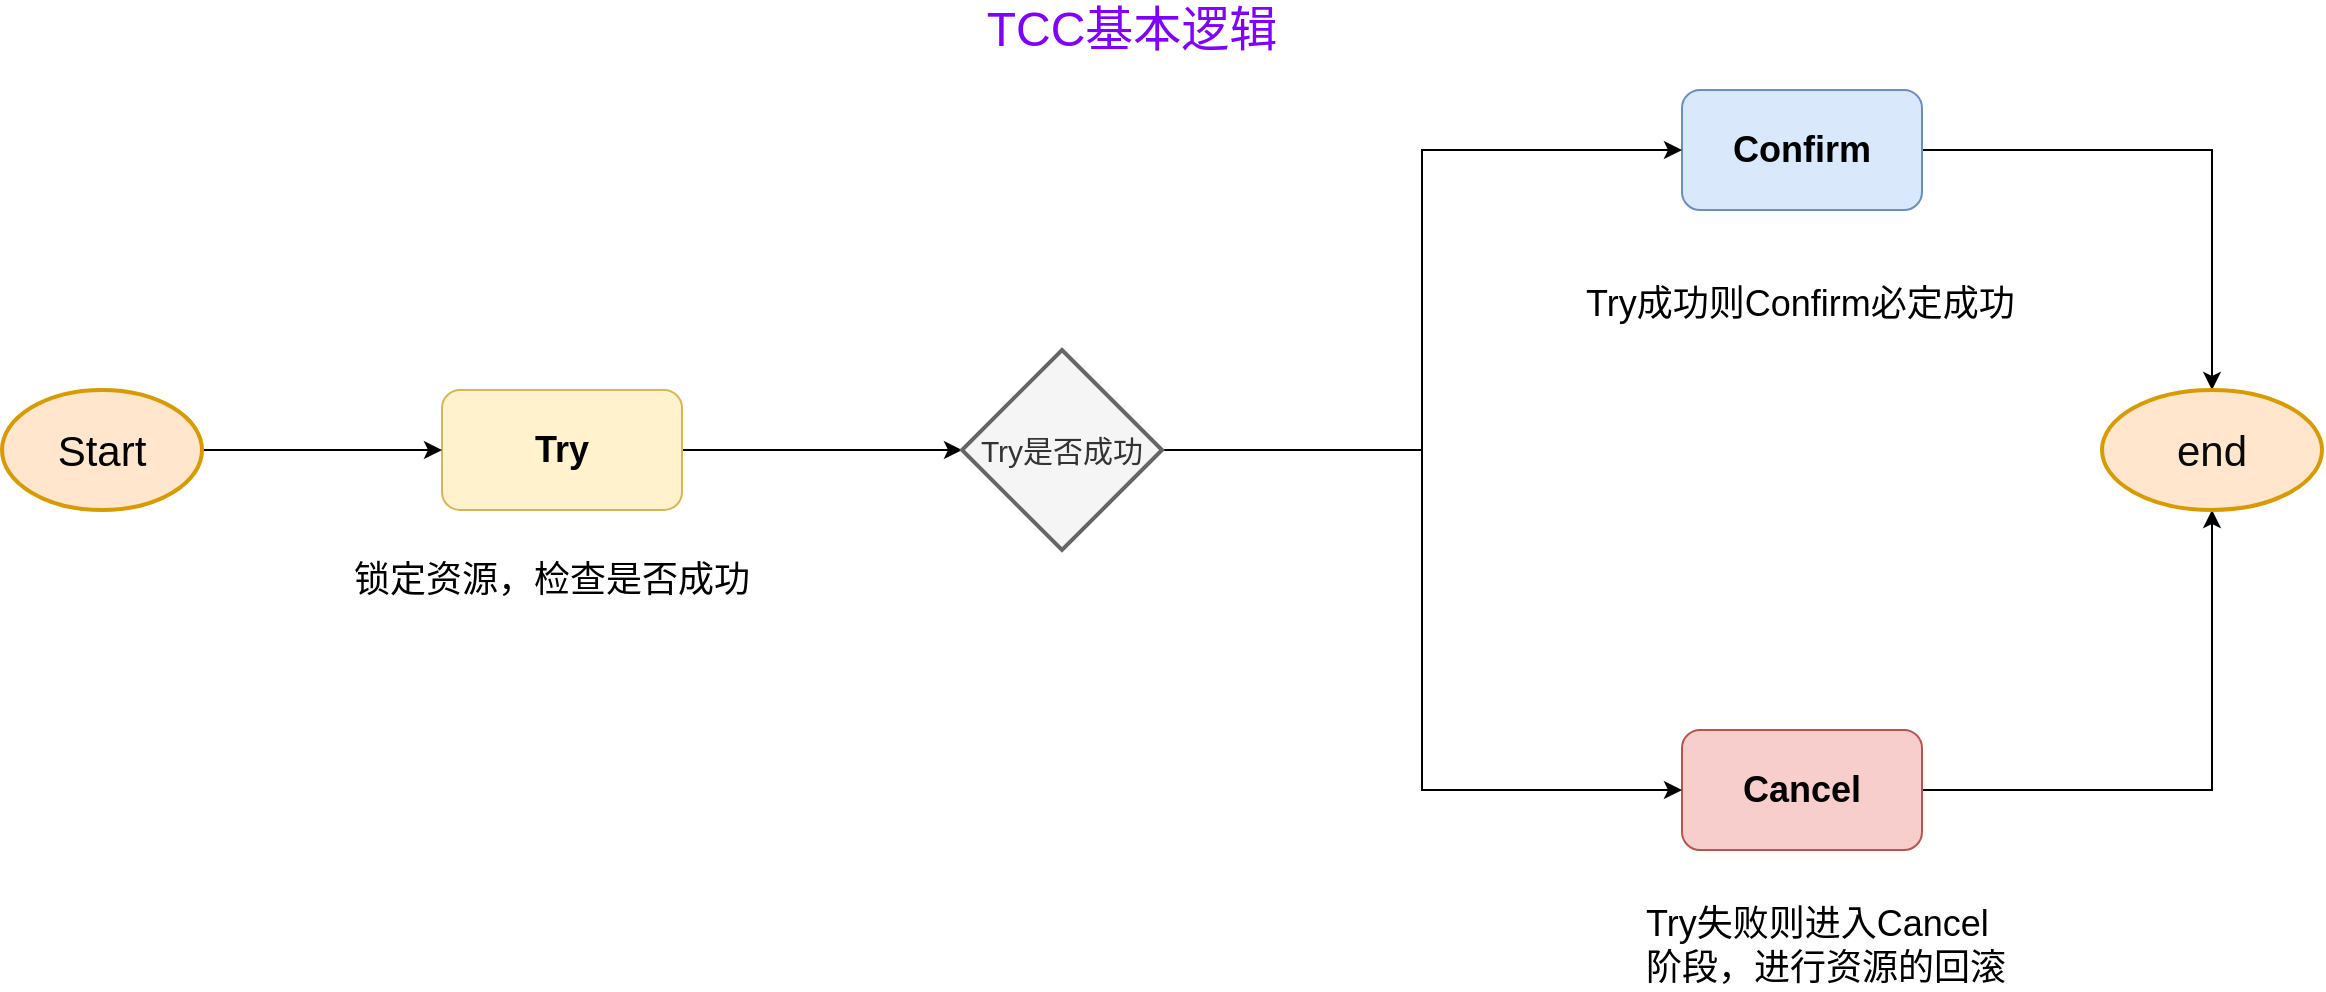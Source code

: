 <mxfile version="14.5.6" type="github">
  <diagram id="Xjajh6PyF_--wuyvjVOl" name="Page-1">
    <mxGraphModel dx="2066" dy="1073" grid="1" gridSize="10" guides="1" tooltips="1" connect="1" arrows="1" fold="1" page="1" pageScale="3" pageWidth="827" pageHeight="1169" math="0" shadow="0">
      <root>
        <mxCell id="0" />
        <mxCell id="1" parent="0" />
        <mxCell id="WqFntXkbbm4SxVUoHO8X-21" style="edgeStyle=orthogonalEdgeStyle;rounded=0;orthogonalLoop=1;jettySize=auto;html=1;exitX=1;exitY=0.5;exitDx=0;exitDy=0;entryX=0;entryY=0.5;entryDx=0;entryDy=0;entryPerimeter=0;fontSize=15;fontColor=#7F00FF;" edge="1" parent="1" source="WqFntXkbbm4SxVUoHO8X-1" target="WqFntXkbbm4SxVUoHO8X-15">
          <mxGeometry relative="1" as="geometry" />
        </mxCell>
        <mxCell id="WqFntXkbbm4SxVUoHO8X-1" value="Try" style="rounded=1;whiteSpace=wrap;html=1;fontSize=18;fontStyle=1;fillColor=#fff2cc;strokeColor=#d6b656;" vertex="1" parent="1">
          <mxGeometry x="680" y="300" width="120" height="60" as="geometry" />
        </mxCell>
        <mxCell id="WqFntXkbbm4SxVUoHO8X-14" style="edgeStyle=orthogonalEdgeStyle;rounded=0;orthogonalLoop=1;jettySize=auto;html=1;entryX=0.5;entryY=1;entryDx=0;entryDy=0;entryPerimeter=0;fontSize=21;fontColor=#7F00FF;" edge="1" parent="1" source="WqFntXkbbm4SxVUoHO8X-2" target="WqFntXkbbm4SxVUoHO8X-12">
          <mxGeometry relative="1" as="geometry" />
        </mxCell>
        <mxCell id="WqFntXkbbm4SxVUoHO8X-2" value="Cancel" style="rounded=1;whiteSpace=wrap;html=1;fontSize=18;fontStyle=1;fillColor=#f8cecc;strokeColor=#b85450;" vertex="1" parent="1">
          <mxGeometry x="1300" y="470" width="120" height="60" as="geometry" />
        </mxCell>
        <mxCell id="WqFntXkbbm4SxVUoHO8X-13" style="edgeStyle=orthogonalEdgeStyle;rounded=0;orthogonalLoop=1;jettySize=auto;html=1;entryX=0.5;entryY=0;entryDx=0;entryDy=0;entryPerimeter=0;fontSize=21;fontColor=#7F00FF;" edge="1" parent="1" source="WqFntXkbbm4SxVUoHO8X-3" target="WqFntXkbbm4SxVUoHO8X-12">
          <mxGeometry relative="1" as="geometry" />
        </mxCell>
        <mxCell id="WqFntXkbbm4SxVUoHO8X-3" value="Confirm" style="rounded=1;whiteSpace=wrap;html=1;fontSize=18;fontStyle=1;fillColor=#dae8fc;strokeColor=#6c8ebf;" vertex="1" parent="1">
          <mxGeometry x="1300" y="150" width="120" height="60" as="geometry" />
        </mxCell>
        <mxCell id="WqFntXkbbm4SxVUoHO8X-7" value="&lt;span style=&quot;background-color: rgb(255 , 255 , 255)&quot;&gt;锁定资源，检查是否成功&lt;/span&gt;" style="text;html=1;strokeColor=none;fillColor=none;align=center;verticalAlign=middle;whiteSpace=wrap;rounded=0;fontSize=18;" vertex="1" parent="1">
          <mxGeometry x="570" y="380" width="330" height="30" as="geometry" />
        </mxCell>
        <mxCell id="WqFntXkbbm4SxVUoHO8X-8" value="TCC基本逻辑" style="text;html=1;strokeColor=none;fillColor=none;align=center;verticalAlign=middle;whiteSpace=wrap;rounded=0;fontSize=24;fontColor=#7F00FF;" vertex="1" parent="1">
          <mxGeometry x="940" y="110" width="170" height="20" as="geometry" />
        </mxCell>
        <mxCell id="WqFntXkbbm4SxVUoHO8X-11" style="edgeStyle=orthogonalEdgeStyle;rounded=0;orthogonalLoop=1;jettySize=auto;html=1;entryX=0;entryY=0.5;entryDx=0;entryDy=0;fontSize=21;fontColor=#7F00FF;" edge="1" parent="1" source="WqFntXkbbm4SxVUoHO8X-10" target="WqFntXkbbm4SxVUoHO8X-1">
          <mxGeometry relative="1" as="geometry" />
        </mxCell>
        <mxCell id="WqFntXkbbm4SxVUoHO8X-10" value="&lt;font color=&quot;#000000&quot;&gt;Start&lt;/font&gt;" style="strokeWidth=2;html=1;shape=mxgraph.flowchart.start_1;whiteSpace=wrap;fontSize=21;fillColor=#ffe6cc;strokeColor=#d79b00;" vertex="1" parent="1">
          <mxGeometry x="460" y="300" width="100" height="60" as="geometry" />
        </mxCell>
        <mxCell id="WqFntXkbbm4SxVUoHO8X-12" value="&lt;font color=&quot;#0a0a0a&quot;&gt;end&lt;/font&gt;" style="strokeWidth=2;html=1;shape=mxgraph.flowchart.start_1;whiteSpace=wrap;fontSize=21;fillColor=#ffe6cc;strokeColor=#d79b00;" vertex="1" parent="1">
          <mxGeometry x="1510" y="300" width="110" height="60" as="geometry" />
        </mxCell>
        <mxCell id="WqFntXkbbm4SxVUoHO8X-23" style="edgeStyle=orthogonalEdgeStyle;rounded=0;orthogonalLoop=1;jettySize=auto;html=1;entryX=0;entryY=0.5;entryDx=0;entryDy=0;fontSize=15;fontColor=#7F00FF;" edge="1" parent="1" source="WqFntXkbbm4SxVUoHO8X-15" target="WqFntXkbbm4SxVUoHO8X-3">
          <mxGeometry relative="1" as="geometry" />
        </mxCell>
        <mxCell id="WqFntXkbbm4SxVUoHO8X-24" style="edgeStyle=orthogonalEdgeStyle;rounded=0;orthogonalLoop=1;jettySize=auto;html=1;exitX=1;exitY=0.5;exitDx=0;exitDy=0;exitPerimeter=0;entryX=0;entryY=0.5;entryDx=0;entryDy=0;fontSize=15;fontColor=#7F00FF;" edge="1" parent="1" source="WqFntXkbbm4SxVUoHO8X-15" target="WqFntXkbbm4SxVUoHO8X-2">
          <mxGeometry relative="1" as="geometry" />
        </mxCell>
        <mxCell id="WqFntXkbbm4SxVUoHO8X-15" value="Try是否成功" style="strokeWidth=2;html=1;shape=mxgraph.flowchart.decision;whiteSpace=wrap;fontSize=15;fontColor=#333333;fillColor=#f5f5f5;strokeColor=#666666;" vertex="1" parent="1">
          <mxGeometry x="940" y="280" width="100" height="100" as="geometry" />
        </mxCell>
        <mxCell id="WqFntXkbbm4SxVUoHO8X-18" value="&lt;span style=&quot;color: rgb(0 , 0 , 0) ; font-family: &amp;#34;helvetica&amp;#34; ; font-size: 18px ; font-style: normal ; font-weight: 400 ; letter-spacing: normal ; text-align: center ; text-indent: 0px ; text-transform: none ; word-spacing: 0px ; background-color: rgb(255 , 255 , 255) ; display: inline ; float: none&quot;&gt;Try成功则Confirm必定成功&lt;/span&gt;" style="text;whiteSpace=wrap;html=1;fontSize=15;fontColor=#7F00FF;" vertex="1" parent="1">
          <mxGeometry x="1250" y="240" width="230" height="30" as="geometry" />
        </mxCell>
        <mxCell id="WqFntXkbbm4SxVUoHO8X-19" value="&lt;span style=&quot;color: rgb(0 , 0 , 0) ; font-family: &amp;#34;helvetica&amp;#34; ; font-size: 18px ; font-style: normal ; font-weight: 400 ; letter-spacing: normal ; text-align: center ; text-indent: 0px ; text-transform: none ; word-spacing: 0px ; background-color: rgb(255 , 255 , 255) ; display: inline ; float: none&quot;&gt;Try失败则进入Cancel阶段，进行资源的回滚&lt;/span&gt;" style="text;whiteSpace=wrap;html=1;fontSize=15;fontColor=#7F00FF;" vertex="1" parent="1">
          <mxGeometry x="1280" y="550" width="190" height="30" as="geometry" />
        </mxCell>
      </root>
    </mxGraphModel>
  </diagram>
</mxfile>
